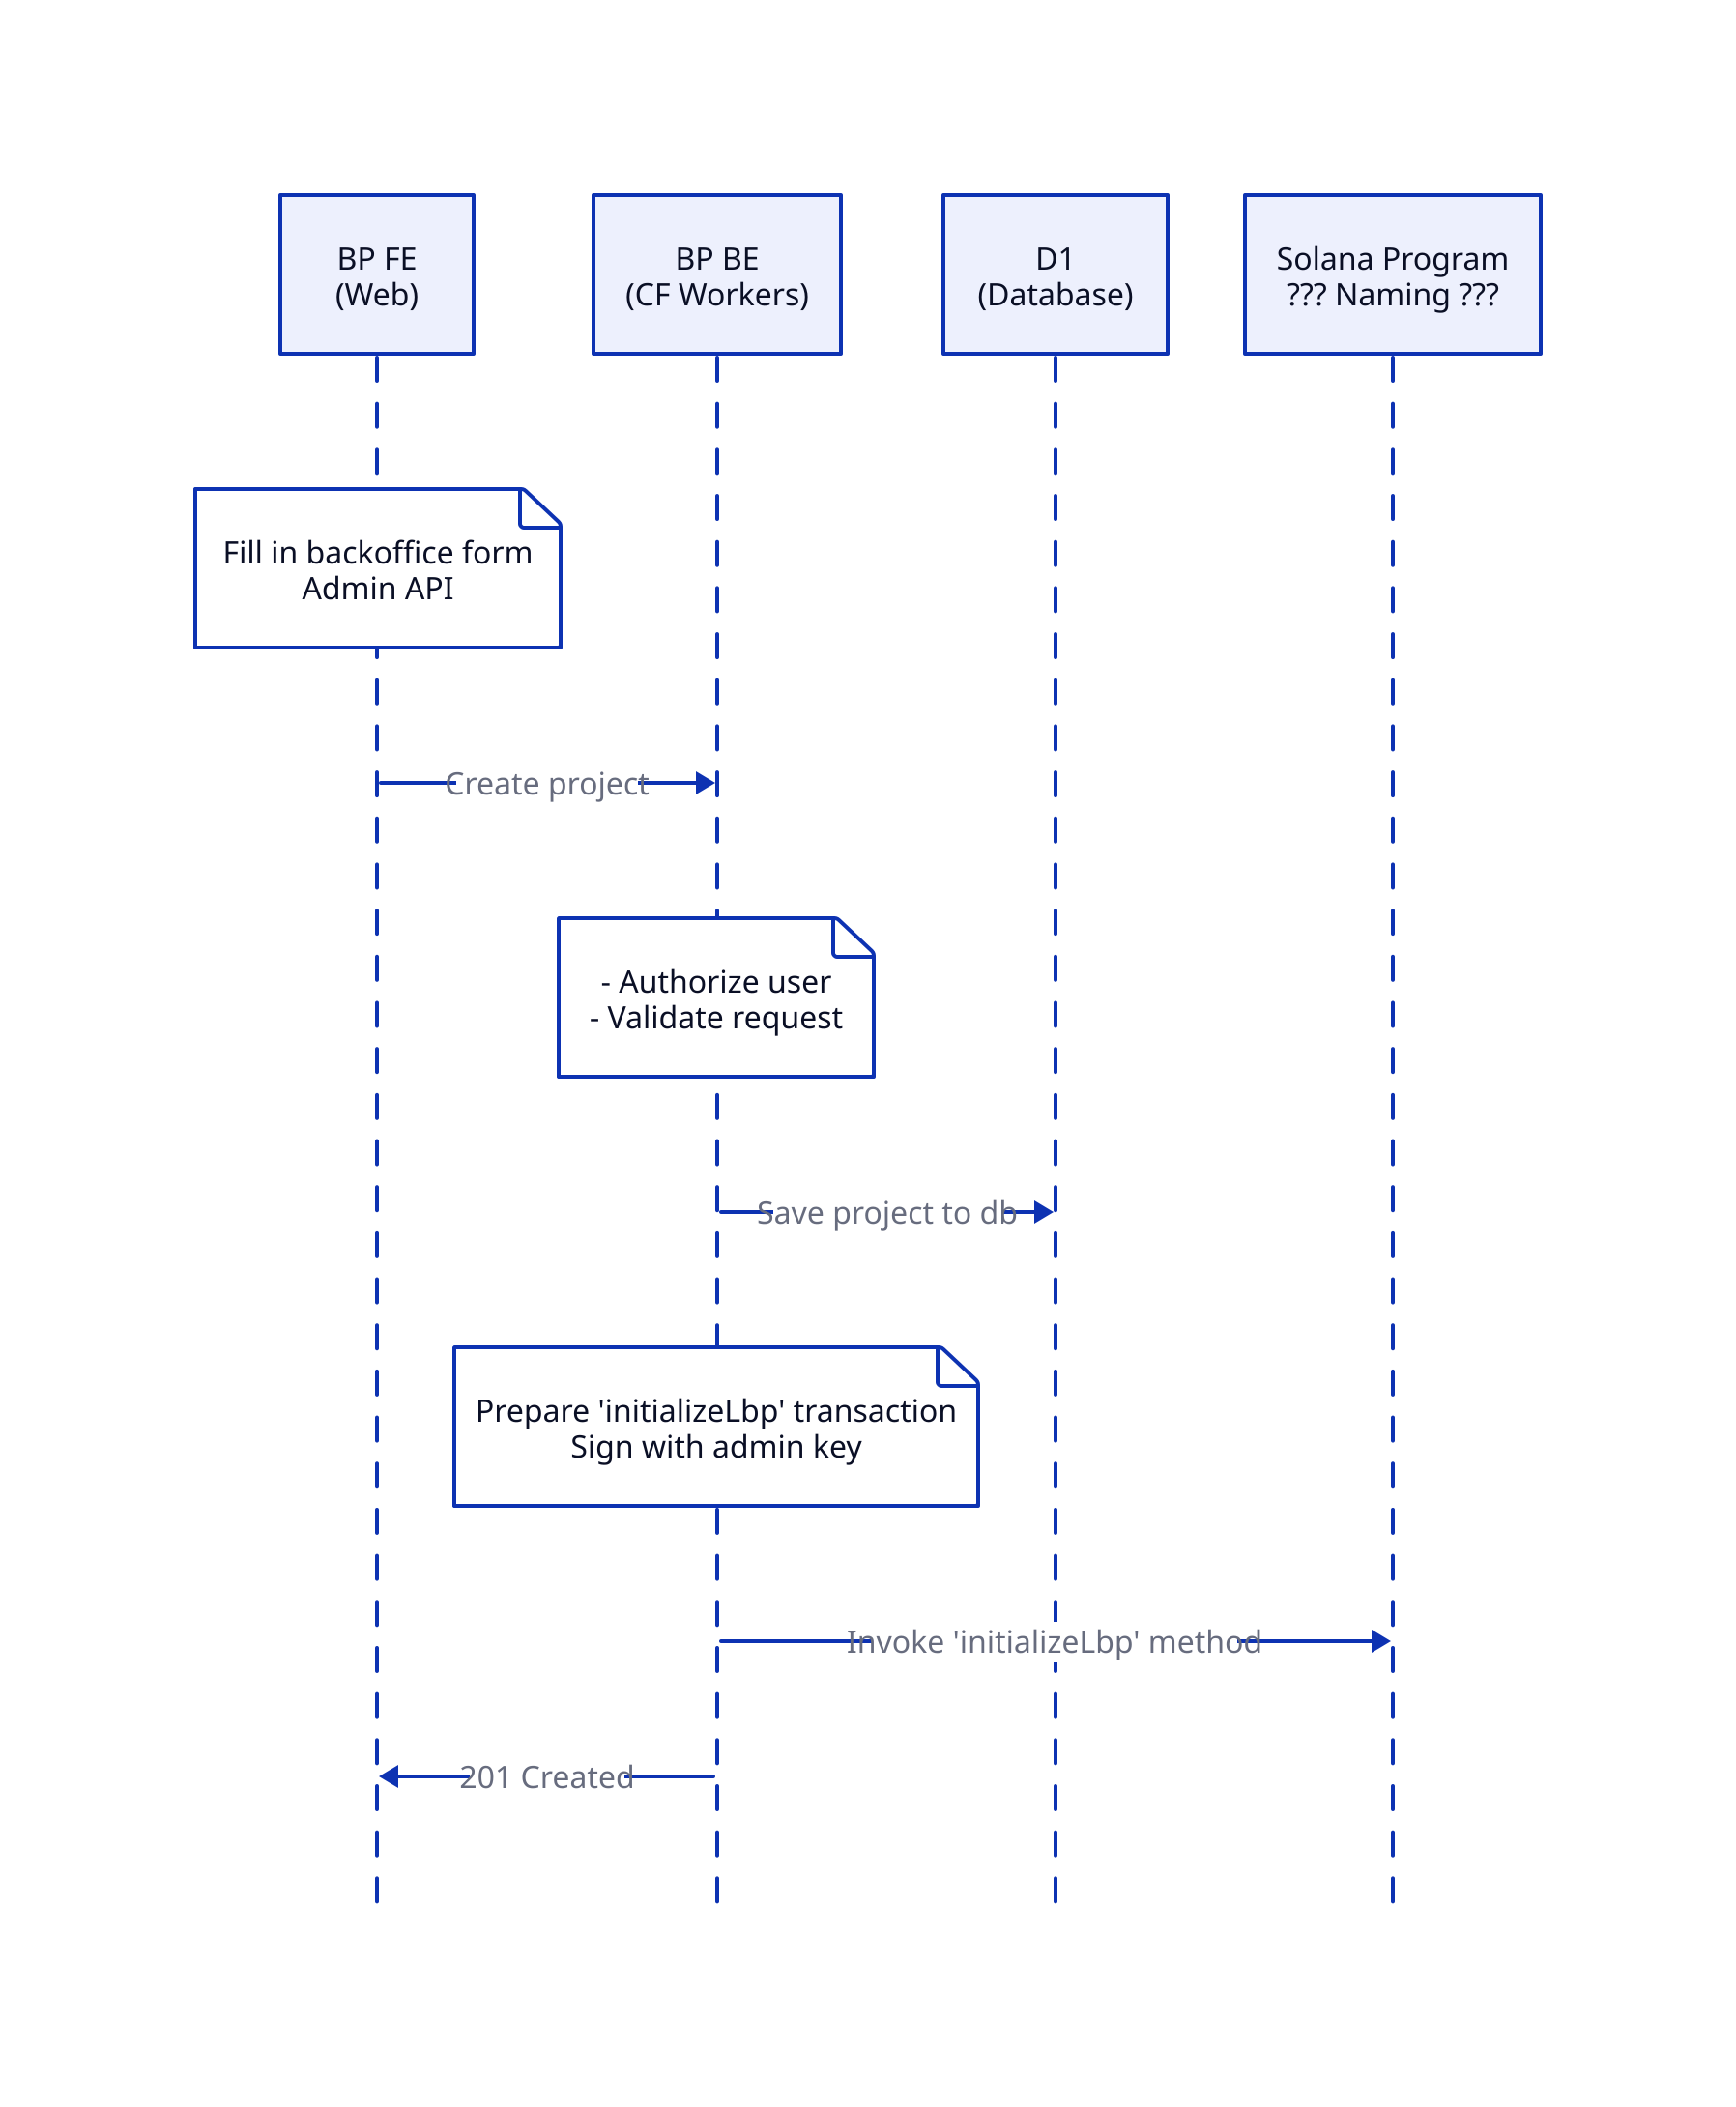 shape: sequence_diagram


# Actors
fe: BP FE\n(Web)
be: BP BE\n(CF Workers)
db: D1\n(Database)
sp: Solana Program\n??? Naming ???

fe."Fill in backoffice form\nAdmin API"

fe -> be: "Create project"

be."- Authorize user\n- Validate request"
# be."Validate request"

be -> db: "Save project to db"

be."Prepare 'initializeLbp' transaction\nSign with admin key"

be -> sp: "Invoke 'initializeLbp' method"

be -> fe: "201 Created"
